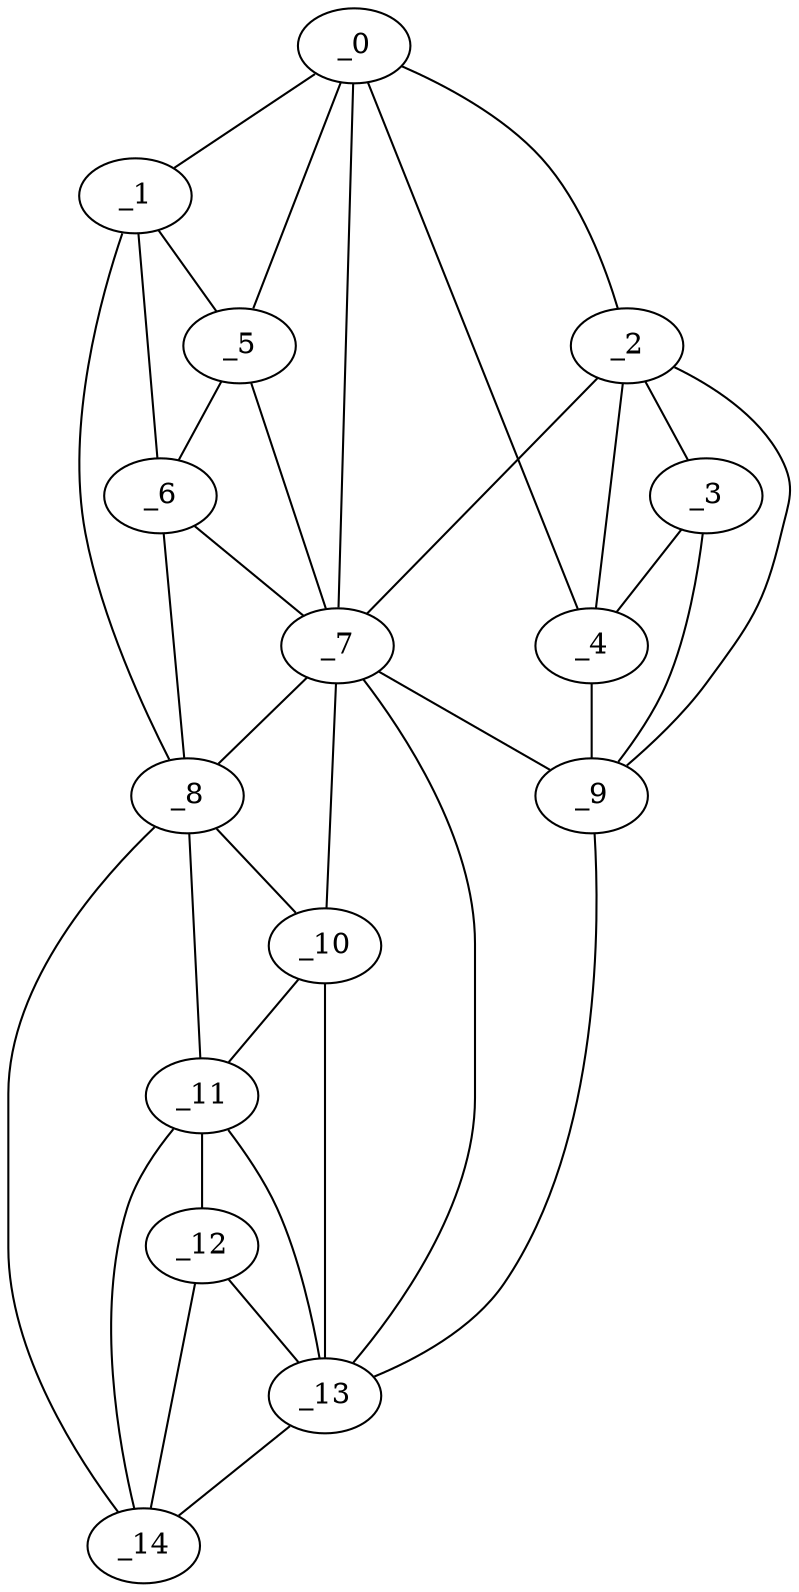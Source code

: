 graph "obj55__75.gxl" {
	_0	 [x=34,
		y=19];
	_1	 [x=35,
		y=6];
	_0 -- _1	 [valence=1];
	_2	 [x=42,
		y=78];
	_0 -- _2	 [valence=1];
	_4	 [x=43,
		y=100];
	_0 -- _4	 [valence=1];
	_5	 [x=46,
		y=10];
	_0 -- _5	 [valence=2];
	_7	 [x=68,
		y=25];
	_0 -- _7	 [valence=1];
	_1 -- _5	 [valence=1];
	_6	 [x=58,
		y=10];
	_1 -- _6	 [valence=1];
	_8	 [x=70,
		y=9];
	_1 -- _8	 [valence=1];
	_3	 [x=43,
		y=85];
	_2 -- _3	 [valence=2];
	_2 -- _4	 [valence=2];
	_2 -- _7	 [valence=2];
	_9	 [x=75,
		y=79];
	_2 -- _9	 [valence=2];
	_3 -- _4	 [valence=2];
	_3 -- _9	 [valence=1];
	_4 -- _9	 [valence=1];
	_5 -- _6	 [valence=2];
	_5 -- _7	 [valence=1];
	_6 -- _7	 [valence=1];
	_6 -- _8	 [valence=2];
	_7 -- _8	 [valence=2];
	_7 -- _9	 [valence=1];
	_10	 [x=77,
		y=24];
	_7 -- _10	 [valence=2];
	_13	 [x=96,
		y=51];
	_7 -- _13	 [valence=2];
	_8 -- _10	 [valence=1];
	_11	 [x=87,
		y=24];
	_8 -- _11	 [valence=2];
	_14	 [x=98,
		y=17];
	_8 -- _14	 [valence=1];
	_9 -- _13	 [valence=1];
	_10 -- _11	 [valence=2];
	_10 -- _13	 [valence=1];
	_12	 [x=95,
		y=28];
	_11 -- _12	 [valence=2];
	_11 -- _13	 [valence=2];
	_11 -- _14	 [valence=1];
	_12 -- _13	 [valence=1];
	_12 -- _14	 [valence=2];
	_13 -- _14	 [valence=1];
}
